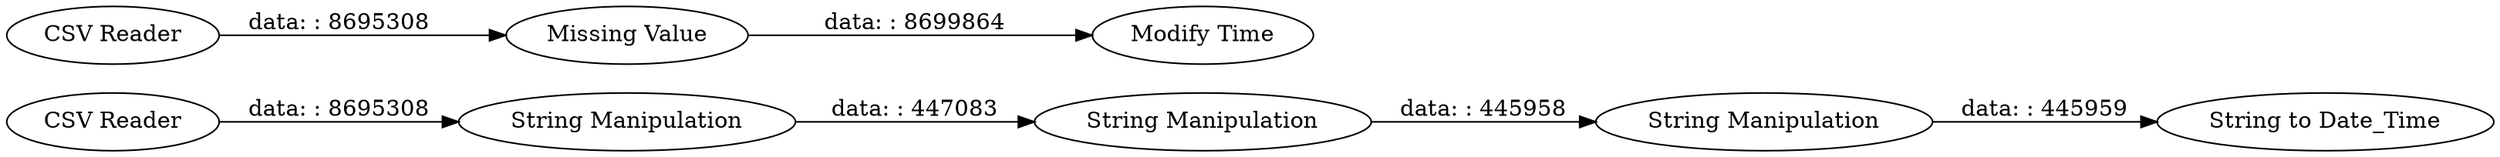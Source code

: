 digraph {
	"1746391305810315479_51" [label="String to Date_Time"]
	"1746391305810315479_40" [label="String Manipulation"]
	"1746391305810315479_52" [label="CSV Reader"]
	"1746391305810315479_1" [label="CSV Reader"]
	"1746391305810315479_53" [label="Missing Value"]
	"1746391305810315479_54" [label="Modify Time"]
	"1746391305810315479_55" [label="String Manipulation"]
	"1746391305810315479_41" [label="String Manipulation"]
	"1746391305810315479_55" -> "1746391305810315479_51" [label="data: : 445959"]
	"1746391305810315479_41" -> "1746391305810315479_55" [label="data: : 445958"]
	"1746391305810315479_40" -> "1746391305810315479_41" [label="data: : 447083"]
	"1746391305810315479_52" -> "1746391305810315479_53" [label="data: : 8695308"]
	"1746391305810315479_53" -> "1746391305810315479_54" [label="data: : 8699864"]
	"1746391305810315479_1" -> "1746391305810315479_40" [label="data: : 8695308"]
	rankdir=LR
}
